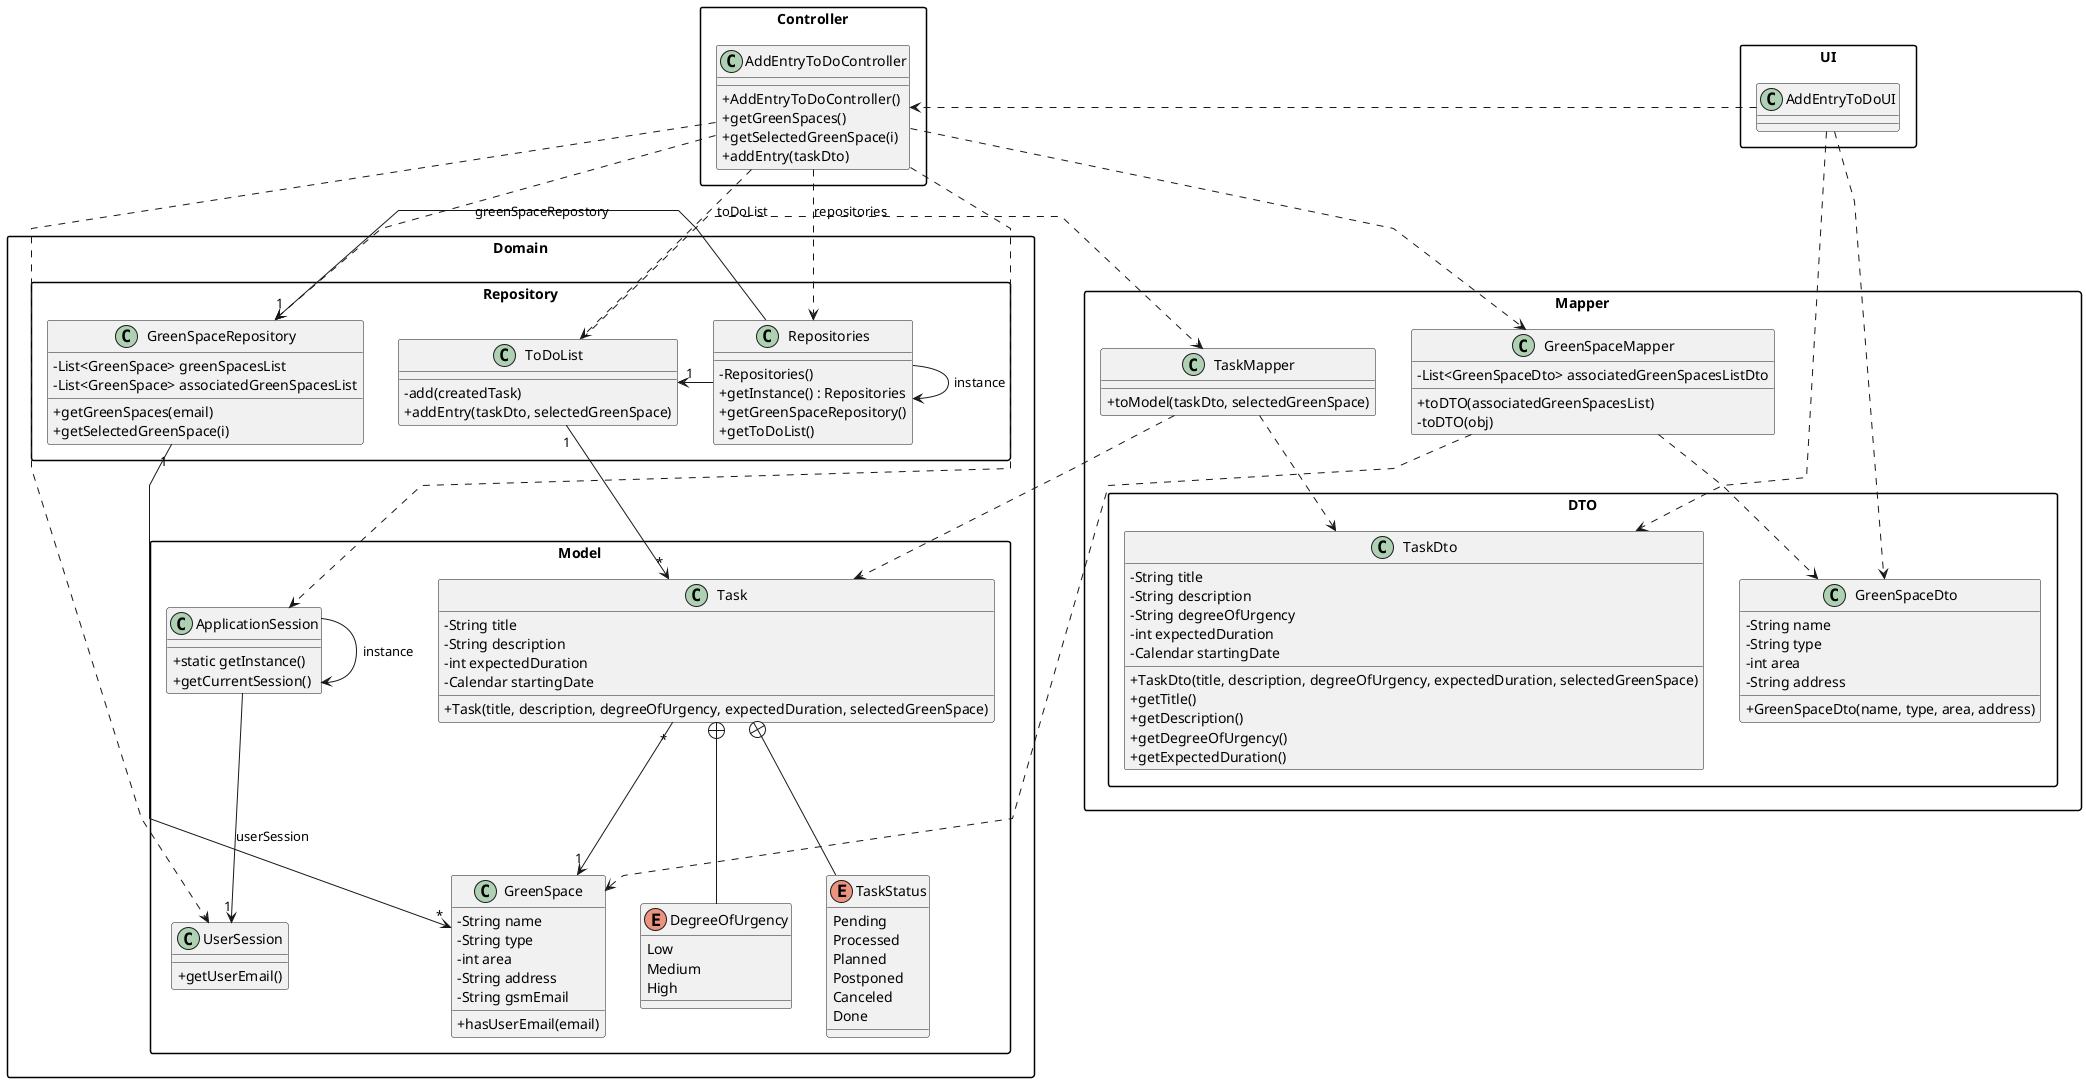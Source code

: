 @startuml
'skinparam monochrome true
skinparam packageStyle rectangle
skinparam shadowing false
skinparam linetype polyline
'skinparam linetype orto

skinparam classAttributeIconSize 0

'left to right direction

package UI {
    class AddEntryToDoUI
    {

    }
}

package Controller {
    class AddEntryToDoController
    {
        + AddEntryToDoController()
        + getGreenSpaces()
        + getSelectedGreenSpace(i)
        + addEntry(taskDto)
    }
}

package Domain {
    package Repository{

    class Repositories
    {
        - Repositories()
        + getInstance() : Repositories
        + getGreenSpaceRepository()
        + getToDoList()
    }

    class GreenSpaceRepository
        {
            - List<GreenSpace> greenSpacesList
            - List<GreenSpace> associatedGreenSpacesList
            + getGreenSpaces(email)
            + getSelectedGreenSpace(i)
        }

    class ToDoList
    {
        - add(createdTask)
        + addEntry(taskDto, selectedGreenSpace)
    }
    }
    package Model {
    class UserSession
    {
        + getUserEmail()
    }

    class GreenSpace
    {
        - String name
        - String type
        - int area
        - String address
        - String gsmEmail
        + hasUserEmail(email)
    }

    class Task
    {
        - String title
        - String description
        - int expectedDuration
        - Calendar startingDate
        + Task(title, description, degreeOfUrgency, expectedDuration, selectedGreenSpace)
    }

    enum DegreeOfUrgency
    {
        Low
        Medium
        High
    }

    enum TaskStatus
    {
        Pending
        Processed
        Planned
        Postponed
        Canceled
        Done
    }
    class ApplicationSession
    {
        + static getInstance()
        + getCurrentSession()
    }
    }
}

package Mapper {
    class GreenSpaceMapper
    {
        - List<GreenSpaceDto> associatedGreenSpacesListDto
        + toDTO(associatedGreenSpacesList)
        - toDTO(obj)
    }

    class TaskMapper
    {
        + toModel(taskDto, selectedGreenSpace)
    }

package DTO {
    class GreenSpaceDto
        {
            - String name
            - String type
            - int area
            - String address
            + GreenSpaceDto(name, type, area, address)
        }

    class TaskDto
    {
        - String title
        - String description
        - String degreeOfUrgency
        - int expectedDuration
        - Calendar startingDate
        + TaskDto(title, description, degreeOfUrgency, expectedDuration, selectedGreenSpace)
        + getTitle()
        + getDescription()
        + getDegreeOfUrgency()
        + getExpectedDuration()
    }
    }
}

Task +-- DegreeOfUrgency
Task +-- TaskStatus

Repositories -> Repositories : instance
ApplicationSession -> ApplicationSession : instance

AddEntryToDoUI .> AddEntryToDoController
AddEntryToDoUI ..> GreenSpaceDto
AddEntryToDoUI ..> TaskDto

AddEntryToDoController .> Repositories : repositories

Repositories -> "1" GreenSpaceRepository
Repositories -> "1" ToDoList

AddEntryToDoController ..> GreenSpaceRepository : greenSpaceRepostory
AddEntryToDoController ..> ToDoList : toDoList
AddEntryToDoController ..> ApplicationSession
AddEntryToDoController ..> UserSession
AddEntryToDoController ..> GreenSpaceMapper

ApplicationSession --> "1" UserSession : userSession

GreenSpaceRepository "1" --> "*" GreenSpace
ToDoList "1" --> "*" Task

Task "*" --> "1" GreenSpace

ToDoList ..> TaskMapper

TaskMapper ..> TaskDto
TaskMapper ..> Task

GreenSpaceMapper ..> GreenSpaceDto
GreenSpaceMapper ..> GreenSpace

@enduml